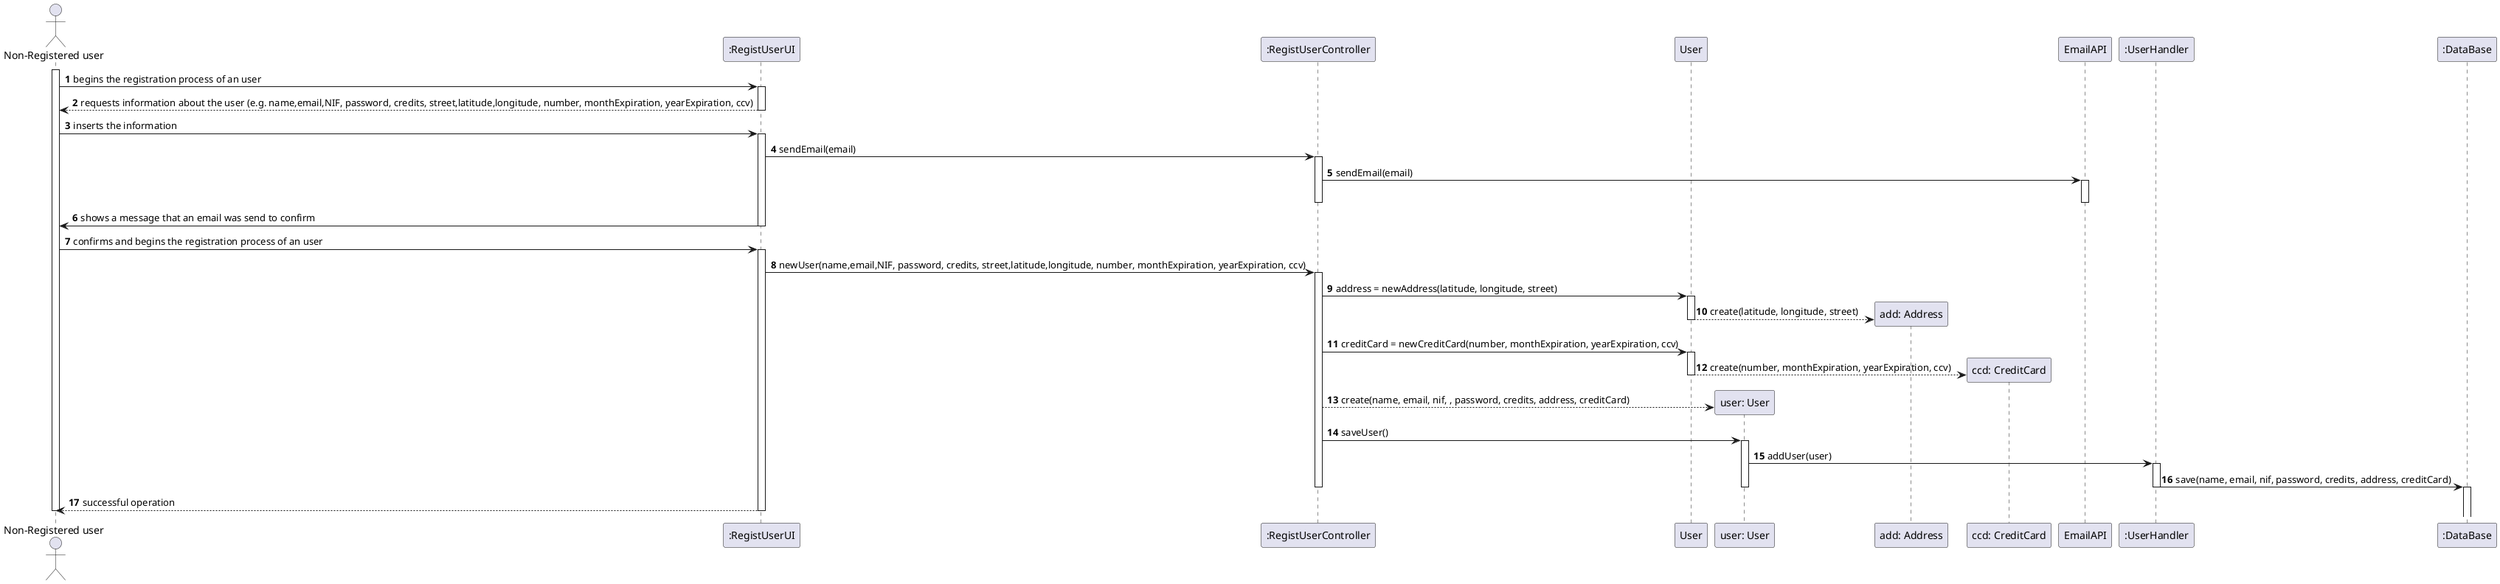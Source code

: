 @startuml
autonumber

actor "Non-Registered user" as ADM
participant ":RegistUserUI" as UI
participant ":RegistUserController" as CTRL
participant "User" as _ORG
participant "user: User" as ORG
participant "add: Address" as ADD
participant "ccd: CreditCard" as CDD
participant "EmailAPI" as API
participant ":UserHandler" as USH
participant ":DataBase" as DBE


activate ADM
ADM -> UI : begins the registration process of an user
activate UI

UI --> ADM : requests information about the user (e.g. name,email,NIF, password, credits, street,latitude,longitude, number, monthExpiration, yearExpiration, ccv)
deactivate UI

ADM -> UI : inserts the information
activate UI
UI -> CTRL : sendEmail(email)
activate CTRL


CTRL -> API: sendEmail(email)
activate API
deactivate API
deactivate CTRL
UI -> ADM : shows a message that an email was send to confirm
deactivate UI

ADM -> UI : confirms and begins the registration process of an user
activate UI
UI -> CTRL : newUser(name,email,NIF, password, credits, street,latitude,longitude, number, monthExpiration, yearExpiration, ccv)
activate CTRL




CTRL -> _ORG: address = newAddress(latitude, longitude, street)
activate _ORG
_ORG --> ADD ** : create(latitude, longitude, street)
deactivate _ORG

CTRL -> _ORG: creditCard = newCreditCard(number, monthExpiration, yearExpiration, ccv)
activate _ORG
_ORG --> CDD ** : create(number, monthExpiration, yearExpiration, ccv)
deactivate _ORG

CTRL --> ORG ** : create(name, email, nif, , password, credits, address, creditCard)


CTRL -> ORG: saveUser()
activate ORG
ORG -> USH: addUser(user)
activate USH
USH -> DBE: save(name, email, nif, password, credits, address, creditCard)
deactivate USH
deactivate ORG
activate DBE
deactivate DBE


deactivate CTRL
UI --> ADM : successful operation
deactivate UI

deactivate ADM
@enduml
